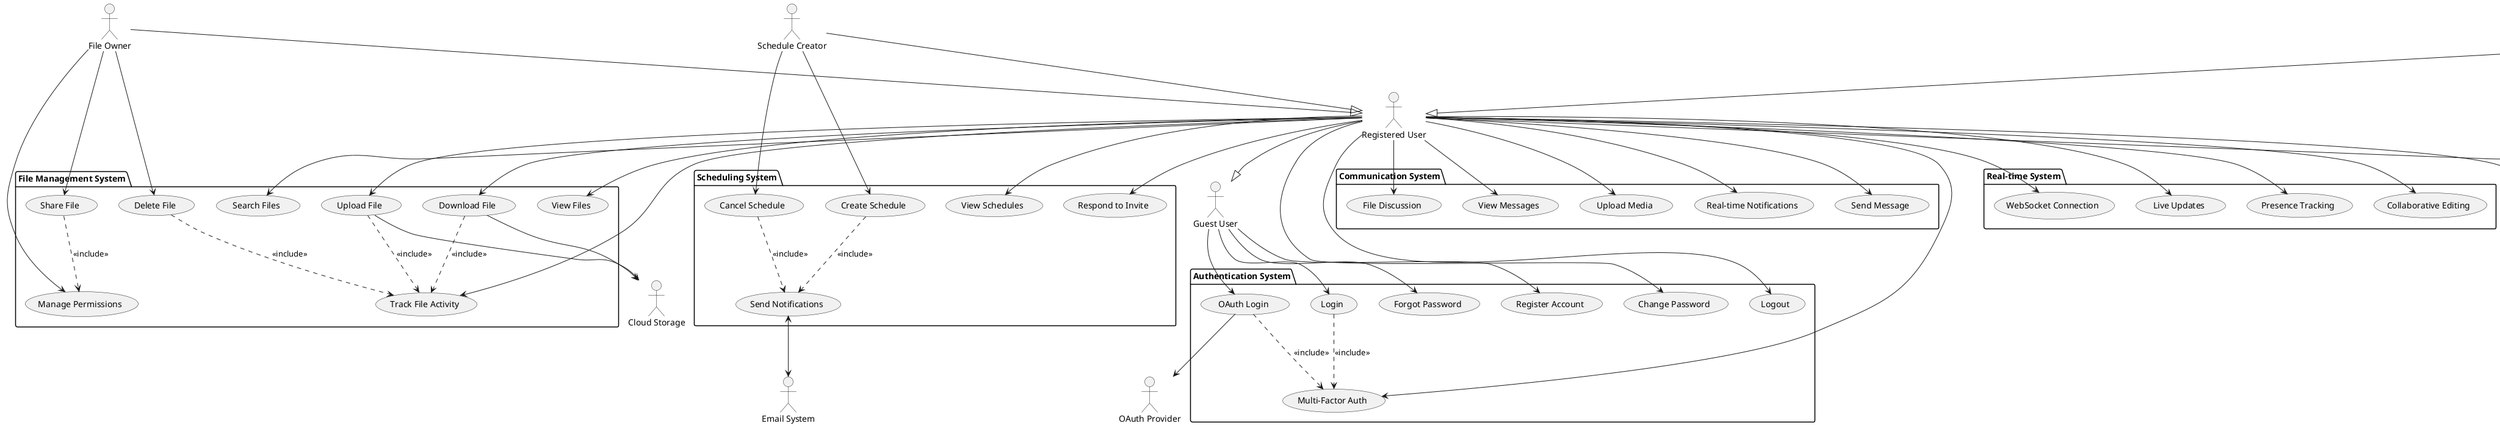 @startuml SecCollab_Use_Case_Diagram

' Define Actors
actor "Registered User" as RegisteredUser
actor "Guest User" as GuestUser
actor "Admin" as Admin
actor "File Owner" as FileOwner
actor "Schedule Creator" as ScheduleCreator
actor "Email System" as EmailSystem
actor "OAuth Provider" as OAuthProvider
actor "Cloud Storage" as CloudStorage

' Authentication Use Cases
package "Authentication System" {
    usecase "Register Account" as UC_Register
    usecase "Login" as UC_Login
    usecase "OAuth Login" as UC_OAuth
    usecase "Multi-Factor Auth" as UC_MFA
    usecase "Logout" as UC_Logout
    usecase "Forgot Password" as UC_ForgotPassword
    usecase "Change Password" as UC_ChangePassword
}

' File Management Use Cases
package "File Management System" {
    usecase "Upload File" as UC_UploadFile
    usecase "Download File" as UC_DownloadFile
    usecase "Share File" as UC_ShareFile
    usecase "Manage Permissions" as UC_ManagePermissions
    usecase "Delete File" as UC_DeleteFile
    usecase "View Files" as UC_ViewFiles
    usecase "Search Files" as UC_SearchFiles
    usecase "Track File Activity" as UC_FileActivity
}

' Communication Use Cases
package "Communication System" {
    usecase "Send Message" as UC_SendMessage
    usecase "File Discussion" as UC_FileDiscussion
    usecase "View Messages" as UC_ViewMessages
    usecase "Upload Media" as UC_UploadMedia
    usecase "Real-time Notifications" as UC_RealTimeNotify
}

' Scheduling Use Cases
package "Scheduling System" {
    usecase "Create Schedule" as UC_CreateSchedule
    usecase "View Schedules" as UC_ViewSchedules
    usecase "Respond to Invite" as UC_RespondInvite
    usecase "Cancel Schedule" as UC_CancelSchedule
    usecase "Send Notifications" as UC_SendNotifications
}

' User Management Use Cases
package "User Management System" {
    usecase "Manage Profile" as UC_ManageProfile
    usecase "View Users" as UC_ViewUsers
    usecase "Track Activity" as UC_TrackActivity
    usecase "Manage Sessions" as UC_ManageSessions
}

' Security & Audit Use Cases
package "Security & Audit System" {
    usecase "Monitor Security" as UC_MonitorSecurity
    usecase "Audit Actions" as UC_AuditActions
    usecase "Manage Permissions" as UC_SecurityPermissions
    usecase "View Logs" as UC_ViewLogs
    usecase "Security Reports" as UC_SecurityReports
}

' Real-time System Use Cases
package "Real-time System" {
    usecase "WebSocket Connection" as UC_WebSocket
    usecase "Live Updates" as UC_LiveUpdates
    usecase "Presence Tracking" as UC_PresenceTracking
    usecase "Collaborative Editing" as UC_CollaborativeEditing
}

' Actor Relationships
RegisteredUser --|> GuestUser
FileOwner --|> RegisteredUser
ScheduleCreator --|> RegisteredUser
Admin --|> RegisteredUser

' Authentication System Relationships
GuestUser --> UC_Register
GuestUser --> UC_Login
GuestUser --> UC_OAuth
GuestUser --> UC_ForgotPassword
RegisteredUser --> UC_MFA
RegisteredUser --> UC_Logout
RegisteredUser --> UC_ChangePassword

' File Management System Relationships
RegisteredUser --> UC_UploadFile
RegisteredUser --> UC_DownloadFile
RegisteredUser --> UC_ViewFiles
RegisteredUser --> UC_SearchFiles
FileOwner --> UC_ShareFile
FileOwner --> UC_ManagePermissions
FileOwner --> UC_DeleteFile
RegisteredUser --> UC_FileActivity

' Communication System Relationships
RegisteredUser --> UC_SendMessage
RegisteredUser --> UC_FileDiscussion
RegisteredUser --> UC_ViewMessages
RegisteredUser --> UC_UploadMedia
RegisteredUser --> UC_RealTimeNotify

' Scheduling System Relationships
ScheduleCreator --> UC_CreateSchedule
RegisteredUser --> UC_ViewSchedules
RegisteredUser --> UC_RespondInvite
ScheduleCreator --> UC_CancelSchedule
EmailSystem --> UC_SendNotifications

' User Management System Relationships
RegisteredUser --> UC_ManageProfile
RegisteredUser --> UC_ViewUsers
Admin --> UC_TrackActivity
Admin --> UC_ManageSessions

' Security & Audit System Relationships
Admin --> UC_MonitorSecurity
Admin --> UC_AuditActions
Admin --> UC_SecurityPermissions
Admin --> UC_ViewLogs
Admin --> UC_SecurityReports

' Real-time System Relationships
RegisteredUser --> UC_WebSocket
RegisteredUser --> UC_LiveUpdates
RegisteredUser --> UC_PresenceTracking
RegisteredUser --> UC_CollaborativeEditing

' External System Relationships
UC_OAuth --> OAuthProvider
UC_SendNotifications --> EmailSystem
UC_UploadFile --> CloudStorage
UC_DownloadFile --> CloudStorage

' Include and Extend Relationships
UC_Login ..> UC_MFA : <<include>>
UC_OAuth ..> UC_MFA : <<include>>
UC_ShareFile ..> UC_ManagePermissions : <<include>>
UC_CreateSchedule ..> UC_SendNotifications : <<include>>
UC_CancelSchedule ..> UC_SendNotifications : <<include>>
UC_UploadFile ..> UC_FileActivity : <<include>>
UC_DownloadFile ..> UC_FileActivity : <<include>>
UC_DeleteFile ..> UC_FileActivity : <<include>>

@enduml

